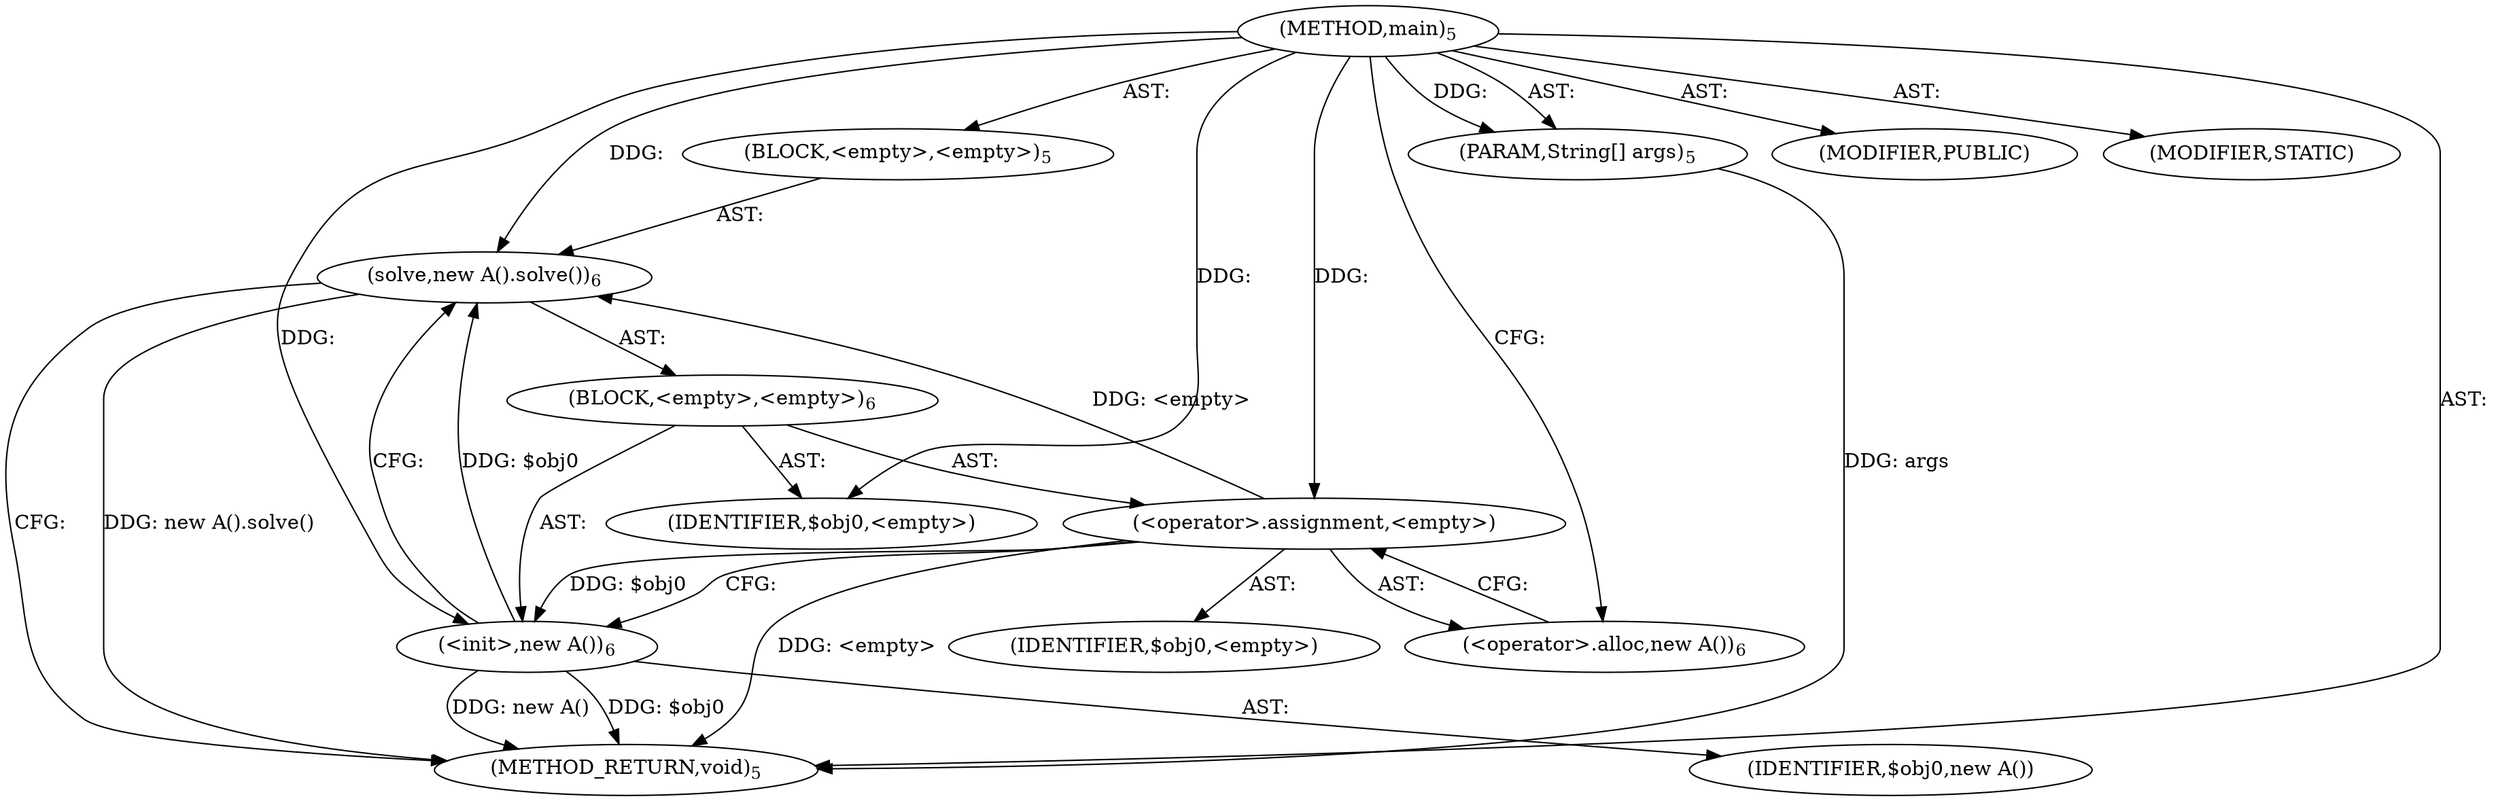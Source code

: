 digraph "main" {  
"22" [label = <(METHOD,main)<SUB>5</SUB>> ]
"23" [label = <(PARAM,String[] args)<SUB>5</SUB>> ]
"24" [label = <(BLOCK,&lt;empty&gt;,&lt;empty&gt;)<SUB>5</SUB>> ]
"25" [label = <(solve,new A().solve())<SUB>6</SUB>> ]
"26" [label = <(BLOCK,&lt;empty&gt;,&lt;empty&gt;)<SUB>6</SUB>> ]
"27" [label = <(&lt;operator&gt;.assignment,&lt;empty&gt;)> ]
"28" [label = <(IDENTIFIER,$obj0,&lt;empty&gt;)> ]
"29" [label = <(&lt;operator&gt;.alloc,new A())<SUB>6</SUB>> ]
"30" [label = <(&lt;init&gt;,new A())<SUB>6</SUB>> ]
"31" [label = <(IDENTIFIER,$obj0,new A())> ]
"32" [label = <(IDENTIFIER,$obj0,&lt;empty&gt;)> ]
"33" [label = <(MODIFIER,PUBLIC)> ]
"34" [label = <(MODIFIER,STATIC)> ]
"35" [label = <(METHOD_RETURN,void)<SUB>5</SUB>> ]
  "22" -> "23"  [ label = "AST: "] 
  "22" -> "24"  [ label = "AST: "] 
  "22" -> "33"  [ label = "AST: "] 
  "22" -> "34"  [ label = "AST: "] 
  "22" -> "35"  [ label = "AST: "] 
  "24" -> "25"  [ label = "AST: "] 
  "25" -> "26"  [ label = "AST: "] 
  "26" -> "27"  [ label = "AST: "] 
  "26" -> "30"  [ label = "AST: "] 
  "26" -> "32"  [ label = "AST: "] 
  "27" -> "28"  [ label = "AST: "] 
  "27" -> "29"  [ label = "AST: "] 
  "30" -> "31"  [ label = "AST: "] 
  "25" -> "35"  [ label = "CFG: "] 
  "27" -> "30"  [ label = "CFG: "] 
  "30" -> "25"  [ label = "CFG: "] 
  "29" -> "27"  [ label = "CFG: "] 
  "22" -> "29"  [ label = "CFG: "] 
  "23" -> "35"  [ label = "DDG: args"] 
  "27" -> "35"  [ label = "DDG: &lt;empty&gt;"] 
  "30" -> "35"  [ label = "DDG: $obj0"] 
  "30" -> "35"  [ label = "DDG: new A()"] 
  "25" -> "35"  [ label = "DDG: new A().solve()"] 
  "22" -> "23"  [ label = "DDG: "] 
  "27" -> "25"  [ label = "DDG: &lt;empty&gt;"] 
  "30" -> "25"  [ label = "DDG: $obj0"] 
  "22" -> "25"  [ label = "DDG: "] 
  "22" -> "27"  [ label = "DDG: "] 
  "22" -> "32"  [ label = "DDG: "] 
  "27" -> "30"  [ label = "DDG: $obj0"] 
  "22" -> "30"  [ label = "DDG: "] 
}
